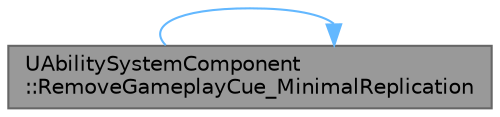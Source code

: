 digraph "UAbilitySystemComponent::RemoveGameplayCue_MinimalReplication"
{
 // INTERACTIVE_SVG=YES
 // LATEX_PDF_SIZE
  bgcolor="transparent";
  edge [fontname=Helvetica,fontsize=10,labelfontname=Helvetica,labelfontsize=10];
  node [fontname=Helvetica,fontsize=10,shape=box,height=0.2,width=0.4];
  rankdir="LR";
  Node1 [id="Node000001",label="UAbilitySystemComponent\l::RemoveGameplayCue_MinimalReplication",height=0.2,width=0.4,color="gray40", fillcolor="grey60", style="filled", fontcolor="black",tooltip="Remove gameplaycue for minimal replication mode."];
  Node1 -> Node1 [id="edge1_Node000001_Node000001",color="steelblue1",style="solid",tooltip=" "];
}
